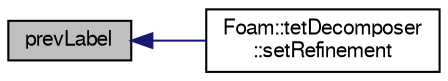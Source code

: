 digraph "prevLabel"
{
  bgcolor="transparent";
  edge [fontname="FreeSans",fontsize="10",labelfontname="FreeSans",labelfontsize="10"];
  node [fontname="FreeSans",fontsize="10",shape=record];
  rankdir="LR";
  Node1 [label="prevLabel",height=0.2,width=0.4,color="black", fillcolor="grey75", style="filled" fontcolor="black"];
  Node1 -> Node2 [dir="back",color="midnightblue",fontsize="10",style="solid",fontname="FreeSans"];
  Node2 [label="Foam::tetDecomposer\l::setRefinement",height=0.2,width=0.4,color="black",URL="$a02495.html#aeb1123afb6f39d7eb332698e53fc5610",tooltip="Insert all changes into meshMod to convert the polyMesh into. "];
}
